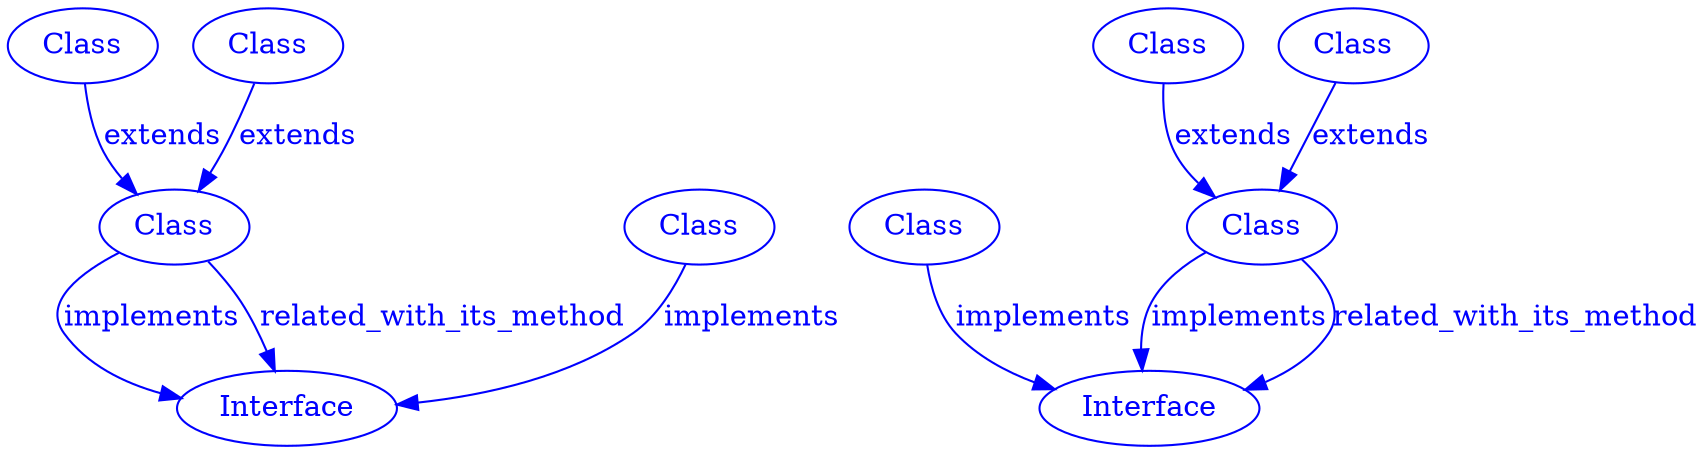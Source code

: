 
digraph SubdueGraph {
  56 [label="Class",color=blue,fontcolor=blue];
  195 [label="Class",color=blue,fontcolor=blue];
  200 [label="Class",color=blue,fontcolor=blue];
  247 [label="Class",color=blue,fontcolor=blue];
  481 [label="Interface",color=blue,fontcolor=blue];
  56 -> 200 [label="extends",color=blue,fontcolor=blue];
  195 -> 200 [label="extends",color=blue,fontcolor=blue];
  200 -> 481 [label="implements",color=blue,fontcolor=blue];
  247 -> 481 [label="implements",color=blue,fontcolor=blue];
  200 -> 481 [label="related_with_its_method",color=blue,fontcolor=blue];
  57 [label="Interface",color=blue,fontcolor=blue];
  245 [label="Class",color=blue,fontcolor=blue];
  261 [label="Class",color=blue,fontcolor=blue];
  305 [label="Class",color=blue,fontcolor=blue];
  453 [label="Class",color=blue,fontcolor=blue];
  245 -> 453 [label="extends",color=blue,fontcolor=blue];
  261 -> 453 [label="extends",color=blue,fontcolor=blue];
  305 -> 57 [label="implements",color=blue,fontcolor=blue];
  453 -> 57 [label="implements",color=blue,fontcolor=blue];
  453 -> 57 [label="related_with_its_method",color=blue,fontcolor=blue];
}
